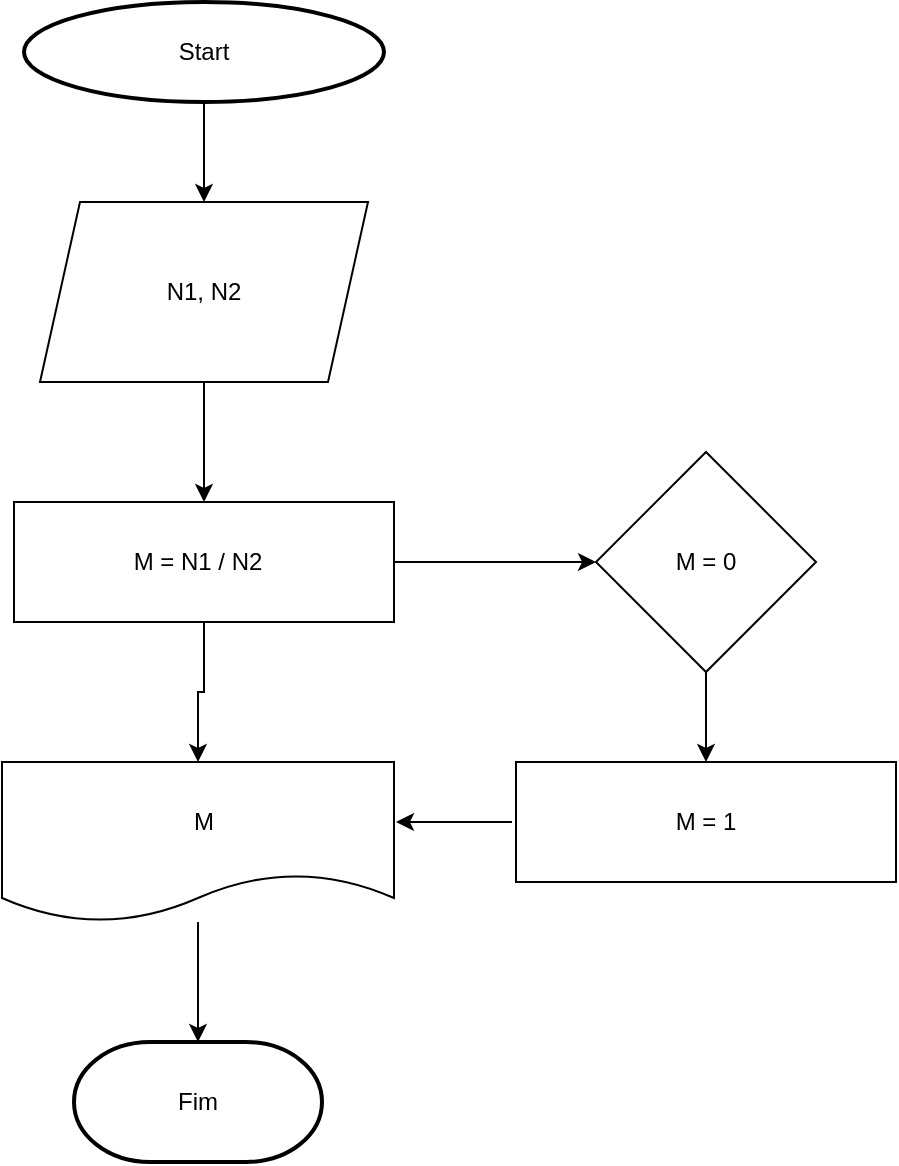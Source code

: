 <mxfile version="14.4.8" type="github"><diagram id="OvvjdW4IVv-dUWYWM0gx" name="Page-2"><mxGraphModel dx="1279" dy="666" grid="1" gridSize="10" guides="1" tooltips="1" connect="1" arrows="1" fold="1" page="1" pageScale="1" pageWidth="827" pageHeight="1169" math="0" shadow="0"><root><mxCell id="5JysBnJvPIBKeSe2e1fp-0"/><mxCell id="5JysBnJvPIBKeSe2e1fp-1" parent="5JysBnJvPIBKeSe2e1fp-0"/><mxCell id="FCVJmuCLuNN-h4AQEx7M-0" style="edgeStyle=orthogonalEdgeStyle;rounded=0;orthogonalLoop=1;jettySize=auto;html=1;exitX=0.5;exitY=1;exitDx=0;exitDy=0;exitPerimeter=0;entryX=0.5;entryY=0;entryDx=0;entryDy=0;" parent="5JysBnJvPIBKeSe2e1fp-1" source="FCVJmuCLuNN-h4AQEx7M-1" target="FCVJmuCLuNN-h4AQEx7M-4" edge="1"><mxGeometry relative="1" as="geometry"/></mxCell><mxCell id="FCVJmuCLuNN-h4AQEx7M-1" value="" style="strokeWidth=2;html=1;shape=mxgraph.flowchart.start_1;whiteSpace=wrap;" parent="5JysBnJvPIBKeSe2e1fp-1" vertex="1"><mxGeometry x="324" y="100" width="180" height="50" as="geometry"/></mxCell><mxCell id="FCVJmuCLuNN-h4AQEx7M-2" value="Start" style="text;html=1;strokeColor=none;align=center;verticalAlign=middle;whiteSpace=wrap;rounded=0;" parent="5JysBnJvPIBKeSe2e1fp-1" vertex="1"><mxGeometry x="394" y="115" width="40" height="20" as="geometry"/></mxCell><mxCell id="FCVJmuCLuNN-h4AQEx7M-3" value="" style="edgeStyle=orthogonalEdgeStyle;rounded=0;orthogonalLoop=1;jettySize=auto;html=1;" parent="5JysBnJvPIBKeSe2e1fp-1" source="FCVJmuCLuNN-h4AQEx7M-4" target="FCVJmuCLuNN-h4AQEx7M-7" edge="1"><mxGeometry relative="1" as="geometry"/></mxCell><mxCell id="FCVJmuCLuNN-h4AQEx7M-4" value="" style="shape=parallelogram;perimeter=parallelogramPerimeter;whiteSpace=wrap;html=1;fixedSize=1;fillColor=none;" parent="5JysBnJvPIBKeSe2e1fp-1" vertex="1"><mxGeometry x="332" y="200" width="164" height="90" as="geometry"/></mxCell><mxCell id="FCVJmuCLuNN-h4AQEx7M-5" value="N1, N2" style="text;html=1;strokeColor=none;fillColor=none;align=center;verticalAlign=middle;whiteSpace=wrap;rounded=0;" parent="5JysBnJvPIBKeSe2e1fp-1" vertex="1"><mxGeometry x="376" y="235" width="76" height="20" as="geometry"/></mxCell><mxCell id="FCVJmuCLuNN-h4AQEx7M-6" value="" style="edgeStyle=orthogonalEdgeStyle;rounded=0;orthogonalLoop=1;jettySize=auto;html=1;" parent="5JysBnJvPIBKeSe2e1fp-1" source="FCVJmuCLuNN-h4AQEx7M-7" target="FCVJmuCLuNN-h4AQEx7M-9" edge="1"><mxGeometry relative="1" as="geometry"/></mxCell><mxCell id="RCHjtIIlU7QE-Qjt_o5N-3" value="" style="edgeStyle=orthogonalEdgeStyle;rounded=0;orthogonalLoop=1;jettySize=auto;html=1;" parent="5JysBnJvPIBKeSe2e1fp-1" source="FCVJmuCLuNN-h4AQEx7M-7" target="RCHjtIIlU7QE-Qjt_o5N-0" edge="1"><mxGeometry relative="1" as="geometry"/></mxCell><mxCell id="FCVJmuCLuNN-h4AQEx7M-7" value="" style="rounded=0;whiteSpace=wrap;html=1;fillColor=none;" parent="5JysBnJvPIBKeSe2e1fp-1" vertex="1"><mxGeometry x="319" y="350" width="190" height="60" as="geometry"/></mxCell><mxCell id="FCVJmuCLuNN-h4AQEx7M-8" value="" style="edgeStyle=orthogonalEdgeStyle;rounded=0;orthogonalLoop=1;jettySize=auto;html=1;" parent="5JysBnJvPIBKeSe2e1fp-1" source="FCVJmuCLuNN-h4AQEx7M-9" target="FCVJmuCLuNN-h4AQEx7M-10" edge="1"><mxGeometry relative="1" as="geometry"/></mxCell><mxCell id="FCVJmuCLuNN-h4AQEx7M-9" value="" style="shape=document;whiteSpace=wrap;html=1;boundedLbl=1;fillColor=none;" parent="5JysBnJvPIBKeSe2e1fp-1" vertex="1"><mxGeometry x="313" y="480" width="196" height="80" as="geometry"/></mxCell><mxCell id="FCVJmuCLuNN-h4AQEx7M-10" value="" style="strokeWidth=2;html=1;shape=mxgraph.flowchart.terminator;whiteSpace=wrap;fillColor=none;" parent="5JysBnJvPIBKeSe2e1fp-1" vertex="1"><mxGeometry x="349" y="620" width="124" height="60" as="geometry"/></mxCell><mxCell id="FCVJmuCLuNN-h4AQEx7M-11" value="M = N1 / N2" style="text;html=1;strokeColor=none;fillColor=none;align=center;verticalAlign=middle;whiteSpace=wrap;rounded=0;" parent="5JysBnJvPIBKeSe2e1fp-1" vertex="1"><mxGeometry x="332" y="370" width="158" height="20" as="geometry"/></mxCell><mxCell id="FCVJmuCLuNN-h4AQEx7M-12" value="M" style="text;html=1;strokeColor=none;fillColor=none;align=center;verticalAlign=middle;whiteSpace=wrap;rounded=0;" parent="5JysBnJvPIBKeSe2e1fp-1" vertex="1"><mxGeometry x="349" y="500" width="130" height="20" as="geometry"/></mxCell><mxCell id="FCVJmuCLuNN-h4AQEx7M-13" style="edgeStyle=orthogonalEdgeStyle;rounded=0;orthogonalLoop=1;jettySize=auto;html=1;exitX=0.5;exitY=1;exitDx=0;exitDy=0;" parent="5JysBnJvPIBKeSe2e1fp-1" source="FCVJmuCLuNN-h4AQEx7M-12" target="FCVJmuCLuNN-h4AQEx7M-12" edge="1"><mxGeometry relative="1" as="geometry"/></mxCell><mxCell id="FCVJmuCLuNN-h4AQEx7M-14" value="Fim" style="text;html=1;strokeColor=none;fillColor=none;align=center;verticalAlign=middle;whiteSpace=wrap;rounded=0;" parent="5JysBnJvPIBKeSe2e1fp-1" vertex="1"><mxGeometry x="391" y="640" width="40" height="20" as="geometry"/></mxCell><mxCell id="RCHjtIIlU7QE-Qjt_o5N-5" value="" style="edgeStyle=orthogonalEdgeStyle;rounded=0;orthogonalLoop=1;jettySize=auto;html=1;" parent="5JysBnJvPIBKeSe2e1fp-1" source="RCHjtIIlU7QE-Qjt_o5N-0" target="RCHjtIIlU7QE-Qjt_o5N-4" edge="1"><mxGeometry relative="1" as="geometry"/></mxCell><mxCell id="RCHjtIIlU7QE-Qjt_o5N-0" value="" style="rhombus;whiteSpace=wrap;html=1;fillColor=none;" parent="5JysBnJvPIBKeSe2e1fp-1" vertex="1"><mxGeometry x="610" y="325" width="110" height="110" as="geometry"/></mxCell><mxCell id="RCHjtIIlU7QE-Qjt_o5N-8" value="" style="edgeStyle=orthogonalEdgeStyle;rounded=0;orthogonalLoop=1;jettySize=auto;html=1;" parent="5JysBnJvPIBKeSe2e1fp-1" edge="1"><mxGeometry relative="1" as="geometry"><mxPoint x="568" y="510" as="sourcePoint"/><mxPoint x="510" y="510" as="targetPoint"/></mxGeometry></mxCell><mxCell id="RCHjtIIlU7QE-Qjt_o5N-4" value="" style="rounded=0;whiteSpace=wrap;html=1;fillColor=none;" parent="5JysBnJvPIBKeSe2e1fp-1" vertex="1"><mxGeometry x="570" y="480" width="190" height="60" as="geometry"/></mxCell><mxCell id="RCHjtIIlU7QE-Qjt_o5N-7" value="M = 1" style="text;html=1;strokeColor=none;fillColor=none;align=center;verticalAlign=middle;whiteSpace=wrap;rounded=0;" parent="5JysBnJvPIBKeSe2e1fp-1" vertex="1"><mxGeometry x="600" y="500" width="130" height="20" as="geometry"/></mxCell><mxCell id="RCHjtIIlU7QE-Qjt_o5N-9" value="M = 0" style="text;html=1;strokeColor=none;fillColor=none;align=center;verticalAlign=middle;whiteSpace=wrap;rounded=0;" parent="5JysBnJvPIBKeSe2e1fp-1" vertex="1"><mxGeometry x="600" y="370" width="130" height="20" as="geometry"/></mxCell></root></mxGraphModel></diagram></mxfile>